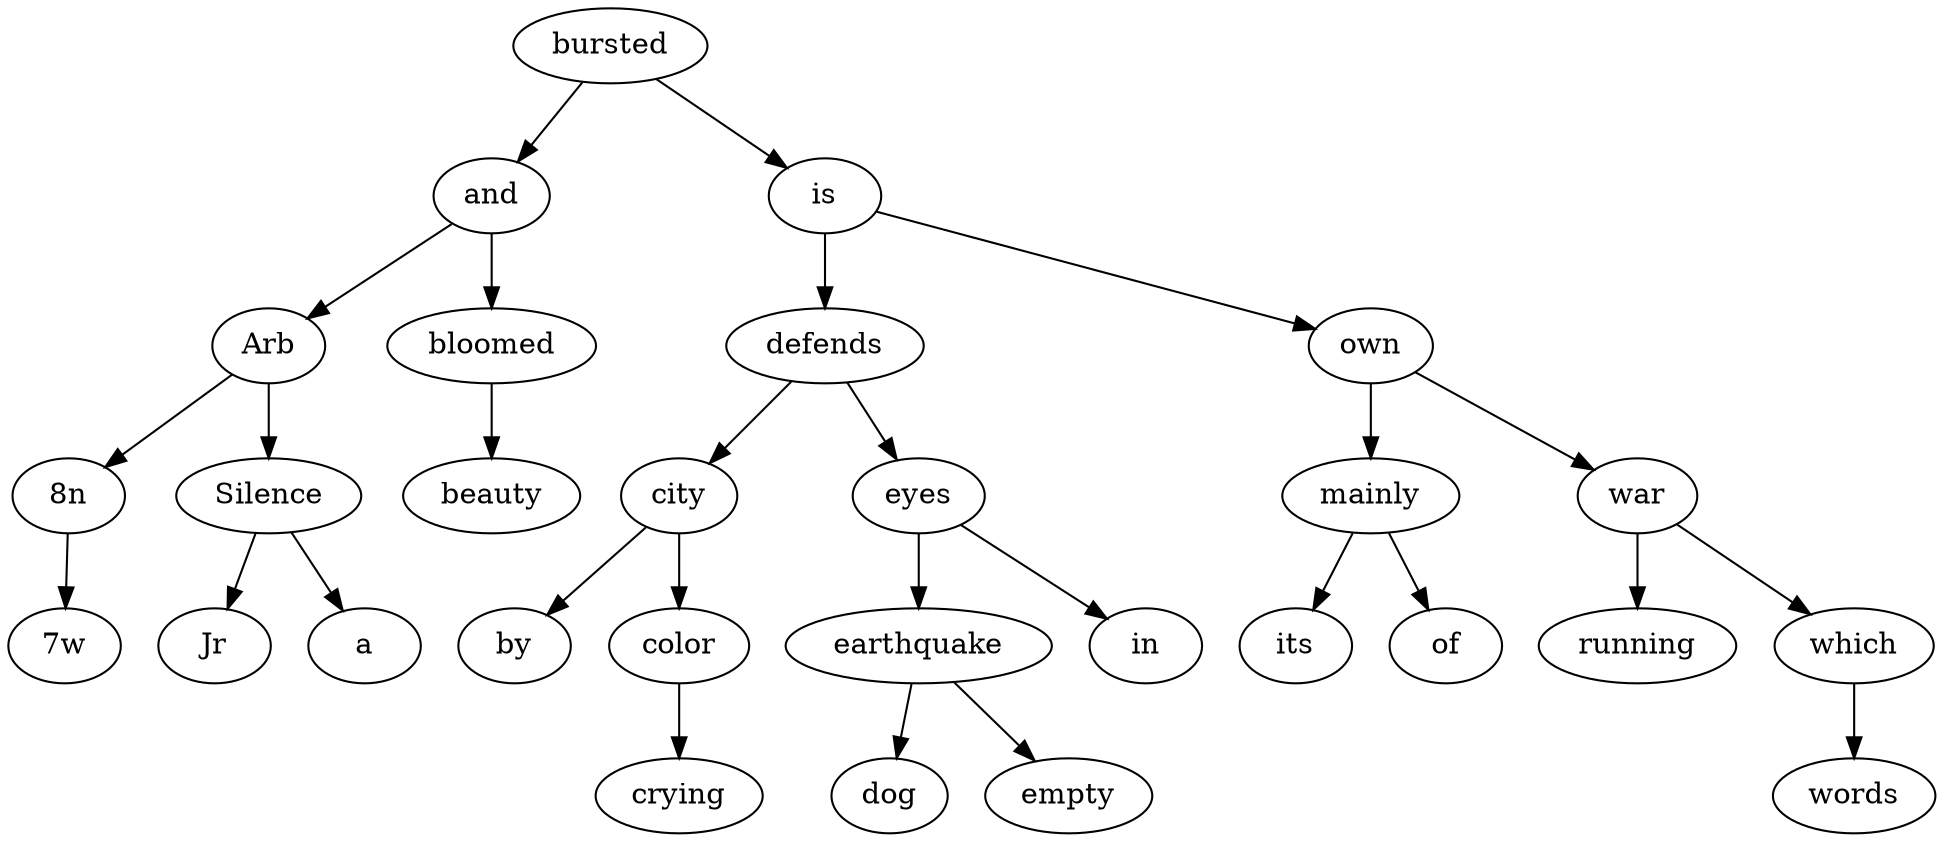 digraph BalanceTree {
25 [label="7w"];
20 -> 25;
20 [label="8n"];
2 -> 20;
2 -> 0;
2 [label="Arb"];
24 [label="Jr"];
0 -> 24;
0 -> 7;
0 [label="Silence"];
7 [label="a"];
10 -> 2;
10 -> 14;
10 [label="and"];
15 [label="beauty"];
14 -> 15;
14 [label="bloomed"];
1 -> 10;
1 -> 3;
1 [label="bursted"];
22 [label="by"];
9 -> 22;
9 -> 16;
9 [label="city"];
16 -> 26;
16 [label="color"];
26 [label="crying"];
8 -> 9;
8 -> 13;
8 [label="defends"];
5 [label="dog"];
23 -> 5;
23 -> 27;
23 [label="earthquake"];
27 [label="empty"];
13 -> 23;
13 -> 11;
13 [label="eyes"];
11 [label="in"];
3 -> 8;
3 -> 18;
3 [label="is"];
12 [label="its"];
4 -> 12;
4 -> 17;
4 [label="mainly"];
17 [label="of"];
18 -> 4;
18 -> 19;
18 [label="own"];
21 [label="running"];
19 -> 21;
19 -> 6;
19 [label="war"];
6 -> 28;
6 [label="which"];
28 [label="words"];
}

